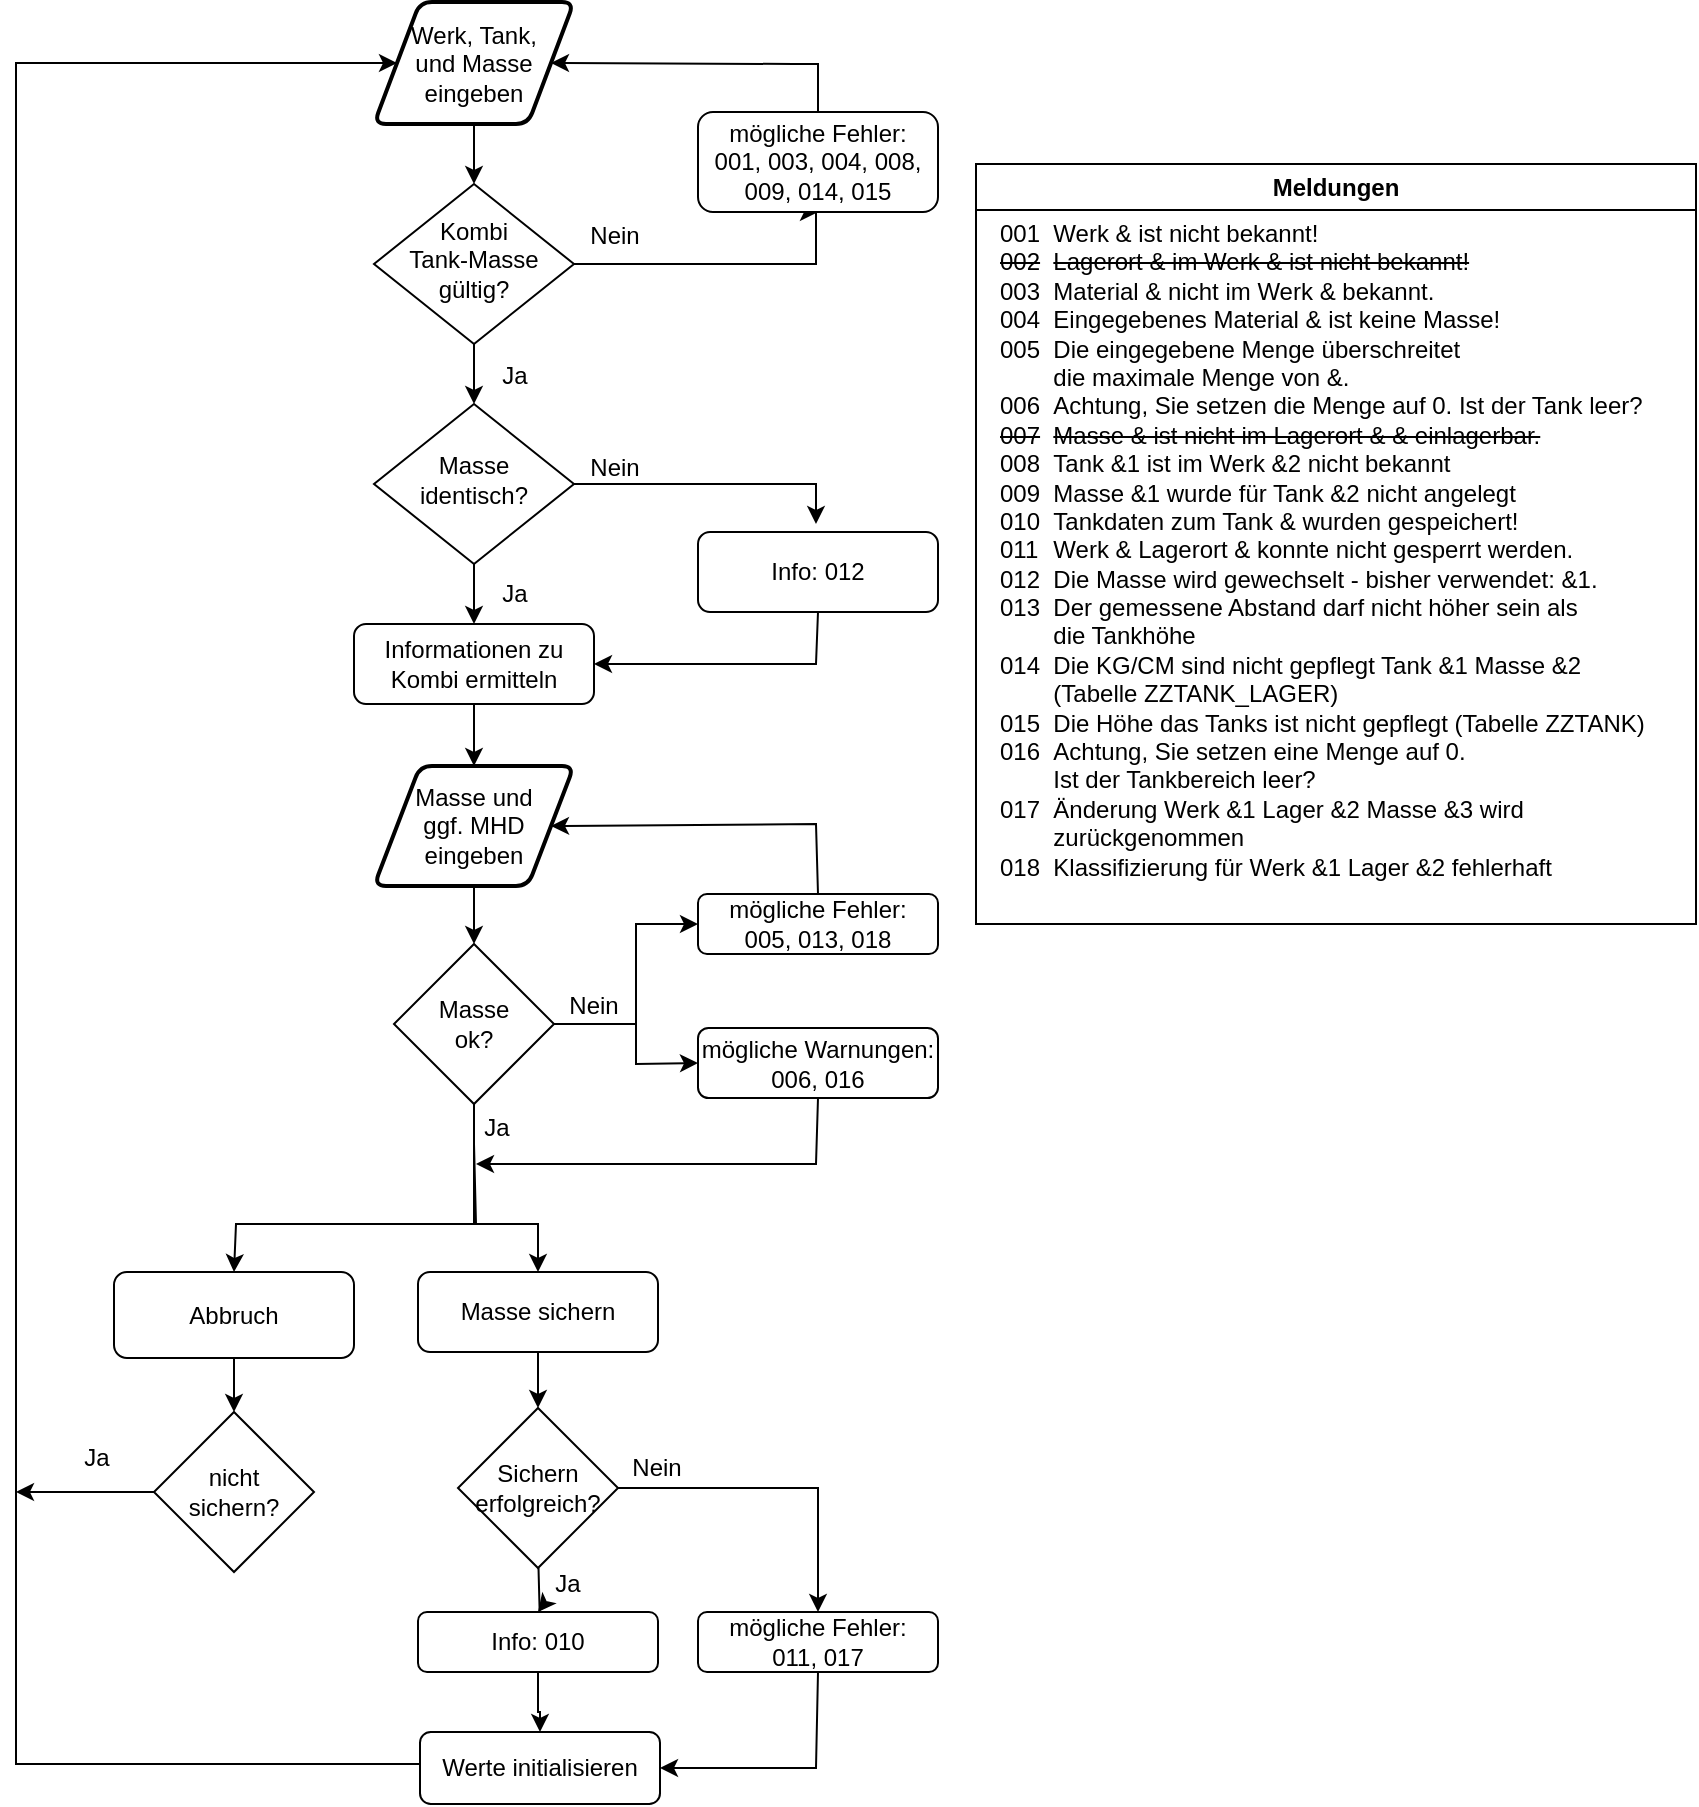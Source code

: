 <mxfile version="22.0.5" type="github">
  <diagram id="C5RBs43oDa-KdzZeNtuy" name="Page-1">
    <mxGraphModel dx="1631" dy="924" grid="1" gridSize="10" guides="1" tooltips="1" connect="1" arrows="1" fold="1" page="1" pageScale="1" pageWidth="827" pageHeight="1169" math="0" shadow="0">
      <root>
        <mxCell id="WIyWlLk6GJQsqaUBKTNV-0" />
        <mxCell id="WIyWlLk6GJQsqaUBKTNV-1" parent="WIyWlLk6GJQsqaUBKTNV-0" />
        <mxCell id="ZK4Ci3uUdGM84x8w6fzd-32" value="" style="edgeStyle=orthogonalEdgeStyle;rounded=0;orthogonalLoop=1;jettySize=auto;html=1;" edge="1" parent="WIyWlLk6GJQsqaUBKTNV-1" source="WIyWlLk6GJQsqaUBKTNV-6" target="WIyWlLk6GJQsqaUBKTNV-10">
          <mxGeometry relative="1" as="geometry" />
        </mxCell>
        <mxCell id="ZK4Ci3uUdGM84x8w6fzd-34" value="" style="edgeStyle=orthogonalEdgeStyle;rounded=0;orthogonalLoop=1;jettySize=auto;html=1;exitX=1;exitY=0.5;exitDx=0;exitDy=0;entryX=0.5;entryY=1;entryDx=0;entryDy=0;" edge="1" parent="WIyWlLk6GJQsqaUBKTNV-1" source="WIyWlLk6GJQsqaUBKTNV-6" target="WIyWlLk6GJQsqaUBKTNV-7">
          <mxGeometry relative="1" as="geometry">
            <Array as="points">
              <mxPoint x="440" y="220" />
              <mxPoint x="440" y="194" />
            </Array>
          </mxGeometry>
        </mxCell>
        <mxCell id="WIyWlLk6GJQsqaUBKTNV-6" value="Kombi&lt;br&gt;Tank-Masse&lt;br&gt;gültig?" style="rhombus;whiteSpace=wrap;html=1;shadow=0;fontFamily=Helvetica;fontSize=12;align=center;strokeWidth=1;spacing=6;spacingTop=-4;" parent="WIyWlLk6GJQsqaUBKTNV-1" vertex="1">
          <mxGeometry x="219" y="180" width="100" height="80" as="geometry" />
        </mxCell>
        <mxCell id="ZK4Ci3uUdGM84x8w6fzd-24" style="edgeStyle=orthogonalEdgeStyle;rounded=0;orthogonalLoop=1;jettySize=auto;html=1;exitX=0.5;exitY=0;exitDx=0;exitDy=0;entryX=1;entryY=0.5;entryDx=0;entryDy=0;" edge="1" parent="WIyWlLk6GJQsqaUBKTNV-1" source="WIyWlLk6GJQsqaUBKTNV-7" target="ZK4Ci3uUdGM84x8w6fzd-10">
          <mxGeometry relative="1" as="geometry">
            <Array as="points">
              <mxPoint x="429" y="120" />
              <mxPoint x="308" y="120" />
            </Array>
          </mxGeometry>
        </mxCell>
        <mxCell id="WIyWlLk6GJQsqaUBKTNV-7" value="mögliche Fehler:&lt;br&gt;001, 003, 004, 008, 009, 014, 015" style="rounded=1;whiteSpace=wrap;html=1;fontSize=12;glass=0;strokeWidth=1;shadow=0;" parent="WIyWlLk6GJQsqaUBKTNV-1" vertex="1">
          <mxGeometry x="381" y="144" width="120" height="50" as="geometry" />
        </mxCell>
        <mxCell id="ZK4Ci3uUdGM84x8w6fzd-36" value="" style="edgeStyle=orthogonalEdgeStyle;rounded=0;orthogonalLoop=1;jettySize=auto;html=1;" edge="1" parent="WIyWlLk6GJQsqaUBKTNV-1" source="WIyWlLk6GJQsqaUBKTNV-10">
          <mxGeometry relative="1" as="geometry">
            <mxPoint x="440" y="350" as="targetPoint" />
            <Array as="points">
              <mxPoint x="440" y="330" />
            </Array>
          </mxGeometry>
        </mxCell>
        <mxCell id="ZK4Ci3uUdGM84x8w6fzd-38" value="" style="edgeStyle=orthogonalEdgeStyle;rounded=0;orthogonalLoop=1;jettySize=auto;html=1;" edge="1" parent="WIyWlLk6GJQsqaUBKTNV-1" source="WIyWlLk6GJQsqaUBKTNV-10" target="WIyWlLk6GJQsqaUBKTNV-11">
          <mxGeometry relative="1" as="geometry" />
        </mxCell>
        <mxCell id="WIyWlLk6GJQsqaUBKTNV-10" value="Masse identisch?" style="rhombus;whiteSpace=wrap;html=1;shadow=0;fontFamily=Helvetica;fontSize=12;align=center;strokeWidth=1;spacing=6;spacingTop=-4;" parent="WIyWlLk6GJQsqaUBKTNV-1" vertex="1">
          <mxGeometry x="219" y="290" width="100" height="80" as="geometry" />
        </mxCell>
        <mxCell id="WIyWlLk6GJQsqaUBKTNV-11" value="Informationen zu Kombi ermitteln" style="rounded=1;whiteSpace=wrap;html=1;fontSize=12;glass=0;strokeWidth=1;shadow=0;" parent="WIyWlLk6GJQsqaUBKTNV-1" vertex="1">
          <mxGeometry x="209" y="400" width="120" height="40" as="geometry" />
        </mxCell>
        <mxCell id="WIyWlLk6GJQsqaUBKTNV-12" value="Info:&amp;nbsp;012" style="rounded=1;whiteSpace=wrap;html=1;fontSize=12;glass=0;strokeWidth=1;shadow=0;" parent="WIyWlLk6GJQsqaUBKTNV-1" vertex="1">
          <mxGeometry x="381" y="354" width="120" height="40" as="geometry" />
        </mxCell>
        <mxCell id="ZK4Ci3uUdGM84x8w6fzd-0" value="Meldungen" style="swimlane;whiteSpace=wrap;html=1;" vertex="1" parent="WIyWlLk6GJQsqaUBKTNV-1">
          <mxGeometry x="520" y="170" width="360" height="380" as="geometry" />
        </mxCell>
        <mxCell id="ZK4Ci3uUdGM84x8w6fzd-1" value="&lt;div style=&quot;&quot;&gt;&lt;div&gt;001&lt;span style=&quot;white-space: pre;&quot;&gt;&#x9;&lt;/span&gt;Werk &amp;amp; ist nicht bekannt!&lt;/div&gt;&lt;div&gt;&lt;strike&gt;002&lt;span style=&quot;white-space: pre;&quot;&gt;&#x9;&lt;/span&gt;Lagerort &amp;amp; im Werk &amp;amp; ist nicht bekannt!&lt;/strike&gt;&lt;/div&gt;&lt;div&gt;&lt;span style=&quot;background-color: initial;&quot;&gt;003&lt;/span&gt;&lt;span style=&quot;background-color: initial; white-space-collapse: preserve;&quot;&gt;&#x9;&lt;/span&gt;&lt;span style=&quot;background-color: initial;&quot;&gt;Material &amp;amp; nicht im Werk &amp;amp; bekannt.&lt;/span&gt;&lt;/div&gt;&lt;/div&gt;&lt;div style=&quot;&quot;&gt;&lt;div&gt;004&lt;span style=&quot;white-space: pre;&quot;&gt;&#x9;&lt;/span&gt;Eingegebenes Material &amp;amp; ist keine Masse!&lt;/div&gt;&lt;div&gt;005&lt;span style=&quot;white-space: pre;&quot;&gt;&#x9;&lt;/span&gt;Die eingegebene Menge überschreitet&amp;nbsp;&lt;/div&gt;&lt;div&gt;&lt;span style=&quot;white-space: pre;&quot;&gt;&#x9;&lt;/span&gt;die maximale Menge von &amp;amp;.&lt;/div&gt;&lt;div&gt;006&lt;span style=&quot;white-space: pre;&quot;&gt;&#x9;&lt;/span&gt;Achtung, Sie setzen die Menge auf 0. Ist der Tank leer?&lt;/div&gt;&lt;div&gt;&lt;strike&gt;007&lt;span style=&quot;white-space: pre;&quot;&gt;&#x9;&lt;/span&gt;Masse &amp;amp; ist nicht im Lagerort &amp;amp; &amp;amp; einlagerbar.&lt;/strike&gt;&lt;/div&gt;&lt;div&gt;008&lt;span style=&quot;white-space: pre;&quot;&gt;&#x9;&lt;/span&gt;Tank &amp;amp;1 ist im Werk &amp;amp;2 nicht bekannt&lt;/div&gt;&lt;div&gt;009&lt;span style=&quot;white-space: pre;&quot;&gt;&#x9;&lt;/span&gt;Masse &amp;amp;1 wurde für Tank &amp;amp;2 nicht angelegt&lt;/div&gt;&lt;div&gt;010&lt;span style=&quot;white-space: pre;&quot;&gt;&#x9;&lt;/span&gt;Tankdaten zum Tank &amp;amp; wurden gespeichert!&lt;/div&gt;&lt;div&gt;011&lt;span style=&quot;white-space: pre;&quot;&gt;&#x9;&lt;/span&gt;Werk &amp;amp; Lagerort &amp;amp; konnte nicht gesperrt werden.&lt;/div&gt;&lt;div&gt;012&lt;span style=&quot;white-space: pre;&quot;&gt;&#x9;&lt;/span&gt;Die Masse wird gewechselt - bisher verwendet: &amp;amp;1.&lt;/div&gt;&lt;div&gt;013&lt;span style=&quot;white-space: pre;&quot;&gt;&#x9;&lt;/span&gt;Der gemessene Abstand darf nicht höher sein als&amp;nbsp;&lt;/div&gt;&lt;div&gt;&lt;span style=&quot;white-space: pre;&quot;&gt;&#x9;&lt;/span&gt;die Tankhöhe&lt;/div&gt;&lt;div&gt;014&lt;span style=&quot;white-space: pre;&quot;&gt;&#x9;&lt;/span&gt;Die KG/CM sind nicht gepflegt Tank &amp;amp;1 Masse &amp;amp;2&amp;nbsp;&lt;/div&gt;&lt;div&gt;&lt;span style=&quot;white-space: pre;&quot;&gt;&#x9;&lt;/span&gt;(Tabelle ZZTANK_LAGER)&lt;/div&gt;&lt;div&gt;015&lt;span style=&quot;white-space: pre;&quot;&gt;&#x9;&lt;/span&gt;Die Höhe das Tanks ist nicht gepflegt (Tabelle ZZTANK)&lt;/div&gt;&lt;div&gt;016&lt;span style=&quot;white-space: pre;&quot;&gt;&#x9;&lt;/span&gt;Achtung, Sie setzen eine Menge auf 0.&amp;nbsp;&lt;/div&gt;&lt;div&gt;&lt;span style=&quot;white-space: pre;&quot;&gt;&#x9;&lt;/span&gt;Ist der Tankbereich leer?&lt;/div&gt;&lt;div&gt;017&lt;span style=&quot;white-space: pre;&quot;&gt;&#x9;&lt;/span&gt;Änderung Werk &amp;amp;1 Lager &amp;amp;2 Masse &amp;amp;3 wird&amp;nbsp;&lt;/div&gt;&lt;div&gt;&lt;span style=&quot;white-space: pre;&quot;&gt;&#x9;&lt;/span&gt;zurückgenommen&lt;/div&gt;&lt;div&gt;018&lt;span style=&quot;white-space: pre;&quot;&gt;&#x9;&lt;/span&gt;Klassifizierung für Werk &amp;amp;1 Lager &amp;amp;2 fehlerhaft&lt;/div&gt;&lt;/div&gt;" style="text;html=1;align=left;verticalAlign=middle;resizable=0;points=[];autosize=1;strokeColor=none;fillColor=none;" vertex="1" parent="ZK4Ci3uUdGM84x8w6fzd-0">
          <mxGeometry x="10" y="23" width="350" height="340" as="geometry" />
        </mxCell>
        <mxCell id="ZK4Ci3uUdGM84x8w6fzd-4" value="" style="endArrow=classic;html=1;rounded=0;exitX=0.5;exitY=1;exitDx=0;exitDy=0;entryX=1;entryY=0.5;entryDx=0;entryDy=0;" edge="1" parent="WIyWlLk6GJQsqaUBKTNV-1" source="WIyWlLk6GJQsqaUBKTNV-12" target="WIyWlLk6GJQsqaUBKTNV-11">
          <mxGeometry width="50" height="50" relative="1" as="geometry">
            <mxPoint x="559" y="350" as="sourcePoint" />
            <mxPoint x="609" y="300" as="targetPoint" />
            <Array as="points">
              <mxPoint x="440" y="420" />
            </Array>
          </mxGeometry>
        </mxCell>
        <mxCell id="ZK4Ci3uUdGM84x8w6fzd-27" value="" style="edgeStyle=orthogonalEdgeStyle;rounded=0;orthogonalLoop=1;jettySize=auto;html=1;" edge="1" parent="WIyWlLk6GJQsqaUBKTNV-1" source="ZK4Ci3uUdGM84x8w6fzd-10" target="WIyWlLk6GJQsqaUBKTNV-6">
          <mxGeometry relative="1" as="geometry" />
        </mxCell>
        <mxCell id="ZK4Ci3uUdGM84x8w6fzd-10" value="Werk, Tank,&lt;br&gt;und Masse&lt;br style=&quot;border-color: var(--border-color);&quot;&gt;eingeben" style="shape=parallelogram;html=1;strokeWidth=2;perimeter=parallelogramPerimeter;whiteSpace=wrap;rounded=1;arcSize=12;size=0.23;" vertex="1" parent="WIyWlLk6GJQsqaUBKTNV-1">
          <mxGeometry x="219" y="89" width="100" height="61" as="geometry" />
        </mxCell>
        <mxCell id="ZK4Ci3uUdGM84x8w6fzd-12" value="Masse und &lt;br&gt;ggf. MHD eingeben" style="shape=parallelogram;html=1;strokeWidth=2;perimeter=parallelogramPerimeter;whiteSpace=wrap;rounded=1;arcSize=12;size=0.23;" vertex="1" parent="WIyWlLk6GJQsqaUBKTNV-1">
          <mxGeometry x="219" y="471" width="100" height="60" as="geometry" />
        </mxCell>
        <mxCell id="ZK4Ci3uUdGM84x8w6fzd-14" value="" style="endArrow=classic;html=1;rounded=0;exitX=0.5;exitY=1;exitDx=0;exitDy=0;" edge="1" parent="WIyWlLk6GJQsqaUBKTNV-1" source="WIyWlLk6GJQsqaUBKTNV-11" target="ZK4Ci3uUdGM84x8w6fzd-12">
          <mxGeometry width="50" height="50" relative="1" as="geometry">
            <mxPoint x="559" y="329" as="sourcePoint" />
            <mxPoint x="609" y="279" as="targetPoint" />
          </mxGeometry>
        </mxCell>
        <mxCell id="ZK4Ci3uUdGM84x8w6fzd-43" value="" style="edgeStyle=orthogonalEdgeStyle;rounded=0;orthogonalLoop=1;jettySize=auto;html=1;exitX=0.5;exitY=1;exitDx=0;exitDy=0;" edge="1" parent="WIyWlLk6GJQsqaUBKTNV-1" source="ZK4Ci3uUdGM84x8w6fzd-15" target="ZK4Ci3uUdGM84x8w6fzd-42">
          <mxGeometry relative="1" as="geometry">
            <mxPoint x="269" y="621" as="sourcePoint" />
            <Array as="points">
              <mxPoint x="269" y="700" />
              <mxPoint x="301" y="700" />
            </Array>
          </mxGeometry>
        </mxCell>
        <mxCell id="ZK4Ci3uUdGM84x8w6fzd-15" value="Masse &lt;br&gt;ok?" style="rhombus;whiteSpace=wrap;html=1;" vertex="1" parent="WIyWlLk6GJQsqaUBKTNV-1">
          <mxGeometry x="229" y="560" width="80" height="80" as="geometry" />
        </mxCell>
        <mxCell id="ZK4Ci3uUdGM84x8w6fzd-16" value="" style="endArrow=classic;html=1;rounded=0;exitX=0.5;exitY=1;exitDx=0;exitDy=0;entryX=0.5;entryY=0;entryDx=0;entryDy=0;" edge="1" parent="WIyWlLk6GJQsqaUBKTNV-1" source="ZK4Ci3uUdGM84x8w6fzd-12" target="ZK4Ci3uUdGM84x8w6fzd-15">
          <mxGeometry width="50" height="50" relative="1" as="geometry">
            <mxPoint x="559" y="461" as="sourcePoint" />
            <mxPoint x="609" y="411" as="targetPoint" />
          </mxGeometry>
        </mxCell>
        <mxCell id="ZK4Ci3uUdGM84x8w6fzd-18" value="mögliche Fehler:&lt;br&gt;005, 013, 018" style="rounded=1;whiteSpace=wrap;html=1;" vertex="1" parent="WIyWlLk6GJQsqaUBKTNV-1">
          <mxGeometry x="381" y="535" width="120" height="30" as="geometry" />
        </mxCell>
        <mxCell id="ZK4Ci3uUdGM84x8w6fzd-19" value="" style="endArrow=classic;html=1;rounded=0;exitX=0.5;exitY=0;exitDx=0;exitDy=0;entryX=1;entryY=0.5;entryDx=0;entryDy=0;" edge="1" parent="WIyWlLk6GJQsqaUBKTNV-1" source="ZK4Ci3uUdGM84x8w6fzd-18" target="ZK4Ci3uUdGM84x8w6fzd-12">
          <mxGeometry width="50" height="50" relative="1" as="geometry">
            <mxPoint x="559" y="461" as="sourcePoint" />
            <mxPoint x="609" y="411" as="targetPoint" />
            <Array as="points">
              <mxPoint x="440" y="500" />
            </Array>
          </mxGeometry>
        </mxCell>
        <mxCell id="ZK4Ci3uUdGM84x8w6fzd-21" value="Nein" style="text;html=1;strokeColor=none;fillColor=none;align=center;verticalAlign=middle;whiteSpace=wrap;rounded=0;" vertex="1" parent="WIyWlLk6GJQsqaUBKTNV-1">
          <mxGeometry x="299" y="576" width="60" height="30" as="geometry" />
        </mxCell>
        <mxCell id="ZK4Ci3uUdGM84x8w6fzd-22" value="mögliche Warnungen: &lt;br&gt;006, 016" style="rounded=1;whiteSpace=wrap;html=1;" vertex="1" parent="WIyWlLk6GJQsqaUBKTNV-1">
          <mxGeometry x="381" y="602" width="120" height="35" as="geometry" />
        </mxCell>
        <mxCell id="ZK4Ci3uUdGM84x8w6fzd-33" value="Ja" style="text;html=1;align=center;verticalAlign=middle;resizable=0;points=[];autosize=1;strokeColor=none;fillColor=none;" vertex="1" parent="WIyWlLk6GJQsqaUBKTNV-1">
          <mxGeometry x="269" y="261" width="40" height="30" as="geometry" />
        </mxCell>
        <mxCell id="ZK4Ci3uUdGM84x8w6fzd-35" value="Nein" style="text;html=1;align=center;verticalAlign=middle;resizable=0;points=[];autosize=1;strokeColor=none;fillColor=none;" vertex="1" parent="WIyWlLk6GJQsqaUBKTNV-1">
          <mxGeometry x="314" y="191" width="50" height="30" as="geometry" />
        </mxCell>
        <mxCell id="ZK4Ci3uUdGM84x8w6fzd-37" value="Nein" style="text;html=1;align=center;verticalAlign=middle;resizable=0;points=[];autosize=1;strokeColor=none;fillColor=none;" vertex="1" parent="WIyWlLk6GJQsqaUBKTNV-1">
          <mxGeometry x="314" y="307" width="50" height="30" as="geometry" />
        </mxCell>
        <mxCell id="ZK4Ci3uUdGM84x8w6fzd-39" value="Ja" style="text;html=1;align=center;verticalAlign=middle;resizable=0;points=[];autosize=1;strokeColor=none;fillColor=none;" vertex="1" parent="WIyWlLk6GJQsqaUBKTNV-1">
          <mxGeometry x="269" y="370" width="40" height="30" as="geometry" />
        </mxCell>
        <mxCell id="ZK4Ci3uUdGM84x8w6fzd-46" value="" style="edgeStyle=orthogonalEdgeStyle;rounded=0;orthogonalLoop=1;jettySize=auto;html=1;" edge="1" parent="WIyWlLk6GJQsqaUBKTNV-1" source="ZK4Ci3uUdGM84x8w6fzd-42" target="ZK4Ci3uUdGM84x8w6fzd-45">
          <mxGeometry relative="1" as="geometry" />
        </mxCell>
        <mxCell id="ZK4Ci3uUdGM84x8w6fzd-42" value="Masse sichern" style="rounded=1;whiteSpace=wrap;html=1;" vertex="1" parent="WIyWlLk6GJQsqaUBKTNV-1">
          <mxGeometry x="241" y="724" width="120" height="40" as="geometry" />
        </mxCell>
        <mxCell id="ZK4Ci3uUdGM84x8w6fzd-48" value="" style="edgeStyle=orthogonalEdgeStyle;rounded=0;orthogonalLoop=1;jettySize=auto;html=1;" edge="1" parent="WIyWlLk6GJQsqaUBKTNV-1" target="ZK4Ci3uUdGM84x8w6fzd-66">
          <mxGeometry relative="1" as="geometry">
            <mxPoint x="301.25" y="872" as="sourcePoint" />
            <mxPoint x="300.25" y="934" as="targetPoint" />
          </mxGeometry>
        </mxCell>
        <mxCell id="ZK4Ci3uUdGM84x8w6fzd-69" value="" style="edgeStyle=orthogonalEdgeStyle;rounded=0;orthogonalLoop=1;jettySize=auto;html=1;entryX=0.5;entryY=0;entryDx=0;entryDy=0;" edge="1" parent="WIyWlLk6GJQsqaUBKTNV-1" source="ZK4Ci3uUdGM84x8w6fzd-45" target="ZK4Ci3uUdGM84x8w6fzd-68">
          <mxGeometry relative="1" as="geometry" />
        </mxCell>
        <mxCell id="ZK4Ci3uUdGM84x8w6fzd-45" value="Sichern erfolgreich?" style="rhombus;whiteSpace=wrap;html=1;" vertex="1" parent="WIyWlLk6GJQsqaUBKTNV-1">
          <mxGeometry x="261" y="792" width="80" height="80" as="geometry" />
        </mxCell>
        <mxCell id="ZK4Ci3uUdGM84x8w6fzd-52" style="edgeStyle=orthogonalEdgeStyle;rounded=0;orthogonalLoop=1;jettySize=auto;html=1;entryX=0;entryY=0.5;entryDx=0;entryDy=0;exitX=0;exitY=0.5;exitDx=0;exitDy=0;" edge="1" parent="WIyWlLk6GJQsqaUBKTNV-1" source="ZK4Ci3uUdGM84x8w6fzd-47" target="ZK4Ci3uUdGM84x8w6fzd-10">
          <mxGeometry relative="1" as="geometry">
            <mxPoint x="209" y="130" as="targetPoint" />
            <mxPoint x="139" y="1090" as="sourcePoint" />
            <Array as="points">
              <mxPoint x="242" y="970" />
              <mxPoint x="40" y="970" />
              <mxPoint x="40" y="120" />
            </Array>
          </mxGeometry>
        </mxCell>
        <mxCell id="ZK4Ci3uUdGM84x8w6fzd-47" value="Werte initialisieren" style="rounded=1;whiteSpace=wrap;html=1;" vertex="1" parent="WIyWlLk6GJQsqaUBKTNV-1">
          <mxGeometry x="242" y="954" width="120" height="36" as="geometry" />
        </mxCell>
        <mxCell id="ZK4Ci3uUdGM84x8w6fzd-50" value="" style="endArrow=classic;html=1;rounded=0;exitX=1;exitY=0.5;exitDx=0;exitDy=0;entryX=0;entryY=0.5;entryDx=0;entryDy=0;" edge="1" parent="WIyWlLk6GJQsqaUBKTNV-1" source="ZK4Ci3uUdGM84x8w6fzd-15" target="ZK4Ci3uUdGM84x8w6fzd-18">
          <mxGeometry width="50" height="50" relative="1" as="geometry">
            <mxPoint x="479" y="710" as="sourcePoint" />
            <mxPoint x="529" y="660" as="targetPoint" />
            <Array as="points">
              <mxPoint x="350" y="600" />
              <mxPoint x="350" y="550" />
            </Array>
          </mxGeometry>
        </mxCell>
        <mxCell id="ZK4Ci3uUdGM84x8w6fzd-51" value="" style="endArrow=classic;html=1;rounded=0;exitX=1;exitY=0.5;exitDx=0;exitDy=0;entryX=0;entryY=0.5;entryDx=0;entryDy=0;" edge="1" parent="WIyWlLk6GJQsqaUBKTNV-1" source="ZK4Ci3uUdGM84x8w6fzd-15" target="ZK4Ci3uUdGM84x8w6fzd-22">
          <mxGeometry width="50" height="50" relative="1" as="geometry">
            <mxPoint x="479" y="820" as="sourcePoint" />
            <mxPoint x="529" y="770" as="targetPoint" />
            <Array as="points">
              <mxPoint x="350" y="600" />
              <mxPoint x="350" y="620" />
            </Array>
          </mxGeometry>
        </mxCell>
        <mxCell id="ZK4Ci3uUdGM84x8w6fzd-53" value="Ja" style="text;html=1;strokeColor=none;fillColor=none;align=center;verticalAlign=middle;whiteSpace=wrap;rounded=0;" vertex="1" parent="WIyWlLk6GJQsqaUBKTNV-1">
          <mxGeometry x="291" y="865" width="50" height="30" as="geometry" />
        </mxCell>
        <mxCell id="ZK4Ci3uUdGM84x8w6fzd-61" value="" style="edgeStyle=orthogonalEdgeStyle;rounded=0;orthogonalLoop=1;jettySize=auto;html=1;" edge="1" parent="WIyWlLk6GJQsqaUBKTNV-1" source="ZK4Ci3uUdGM84x8w6fzd-54" target="ZK4Ci3uUdGM84x8w6fzd-59">
          <mxGeometry relative="1" as="geometry" />
        </mxCell>
        <mxCell id="ZK4Ci3uUdGM84x8w6fzd-54" value="Abbruch" style="rounded=1;whiteSpace=wrap;html=1;" vertex="1" parent="WIyWlLk6GJQsqaUBKTNV-1">
          <mxGeometry x="89" y="724" width="120" height="43" as="geometry" />
        </mxCell>
        <mxCell id="ZK4Ci3uUdGM84x8w6fzd-55" value="Ja" style="text;html=1;align=center;verticalAlign=middle;resizable=0;points=[];autosize=1;strokeColor=none;fillColor=none;" vertex="1" parent="WIyWlLk6GJQsqaUBKTNV-1">
          <mxGeometry x="260" y="637" width="40" height="30" as="geometry" />
        </mxCell>
        <mxCell id="ZK4Ci3uUdGM84x8w6fzd-56" value="" style="endArrow=classic;html=1;rounded=0;entryX=0.5;entryY=0;entryDx=0;entryDy=0;exitX=0.5;exitY=1;exitDx=0;exitDy=0;" edge="1" parent="WIyWlLk6GJQsqaUBKTNV-1" source="ZK4Ci3uUdGM84x8w6fzd-15" target="ZK4Ci3uUdGM84x8w6fzd-54">
          <mxGeometry width="50" height="50" relative="1" as="geometry">
            <mxPoint x="180" y="660" as="sourcePoint" />
            <mxPoint x="380" y="650" as="targetPoint" />
            <Array as="points">
              <mxPoint x="269" y="660" />
              <mxPoint x="270" y="700" />
              <mxPoint x="150" y="700" />
            </Array>
          </mxGeometry>
        </mxCell>
        <mxCell id="ZK4Ci3uUdGM84x8w6fzd-59" value="nicht &lt;br&gt;sichern?" style="rhombus;whiteSpace=wrap;html=1;" vertex="1" parent="WIyWlLk6GJQsqaUBKTNV-1">
          <mxGeometry x="109" y="794" width="80" height="80" as="geometry" />
        </mxCell>
        <mxCell id="ZK4Ci3uUdGM84x8w6fzd-62" value="" style="endArrow=classic;html=1;rounded=0;exitX=0;exitY=0.5;exitDx=0;exitDy=0;" edge="1" parent="WIyWlLk6GJQsqaUBKTNV-1" source="ZK4Ci3uUdGM84x8w6fzd-59">
          <mxGeometry width="50" height="50" relative="1" as="geometry">
            <mxPoint x="330" y="754" as="sourcePoint" />
            <mxPoint x="40" y="834" as="targetPoint" />
          </mxGeometry>
        </mxCell>
        <mxCell id="ZK4Ci3uUdGM84x8w6fzd-63" value="Ja" style="text;html=1;align=center;verticalAlign=middle;resizable=0;points=[];autosize=1;strokeColor=none;fillColor=none;" vertex="1" parent="WIyWlLk6GJQsqaUBKTNV-1">
          <mxGeometry x="60" y="802" width="40" height="30" as="geometry" />
        </mxCell>
        <mxCell id="ZK4Ci3uUdGM84x8w6fzd-67" value="" style="edgeStyle=orthogonalEdgeStyle;rounded=0;orthogonalLoop=1;jettySize=auto;html=1;" edge="1" parent="WIyWlLk6GJQsqaUBKTNV-1" source="ZK4Ci3uUdGM84x8w6fzd-66" target="ZK4Ci3uUdGM84x8w6fzd-47">
          <mxGeometry relative="1" as="geometry" />
        </mxCell>
        <mxCell id="ZK4Ci3uUdGM84x8w6fzd-66" value="Info: 010" style="rounded=1;whiteSpace=wrap;html=1;" vertex="1" parent="WIyWlLk6GJQsqaUBKTNV-1">
          <mxGeometry x="241" y="894" width="120" height="30" as="geometry" />
        </mxCell>
        <mxCell id="ZK4Ci3uUdGM84x8w6fzd-68" value="mögliche Fehler:&lt;br&gt;011, 017" style="rounded=1;whiteSpace=wrap;html=1;" vertex="1" parent="WIyWlLk6GJQsqaUBKTNV-1">
          <mxGeometry x="381" y="894" width="120" height="30" as="geometry" />
        </mxCell>
        <mxCell id="ZK4Ci3uUdGM84x8w6fzd-70" value="" style="endArrow=classic;html=1;rounded=0;exitX=0.5;exitY=1;exitDx=0;exitDy=0;entryX=1;entryY=0.5;entryDx=0;entryDy=0;" edge="1" parent="WIyWlLk6GJQsqaUBKTNV-1" source="ZK4Ci3uUdGM84x8w6fzd-68" target="ZK4Ci3uUdGM84x8w6fzd-47">
          <mxGeometry width="50" height="50" relative="1" as="geometry">
            <mxPoint x="280" y="834" as="sourcePoint" />
            <mxPoint x="330" y="784" as="targetPoint" />
            <Array as="points">
              <mxPoint x="440" y="972" />
            </Array>
          </mxGeometry>
        </mxCell>
        <mxCell id="ZK4Ci3uUdGM84x8w6fzd-71" value="Nein" style="text;html=1;align=center;verticalAlign=middle;resizable=0;points=[];autosize=1;strokeColor=none;fillColor=none;" vertex="1" parent="WIyWlLk6GJQsqaUBKTNV-1">
          <mxGeometry x="335" y="807" width="50" height="30" as="geometry" />
        </mxCell>
        <mxCell id="ZK4Ci3uUdGM84x8w6fzd-72" value="" style="endArrow=classic;html=1;rounded=0;exitX=0.5;exitY=1;exitDx=0;exitDy=0;" edge="1" parent="WIyWlLk6GJQsqaUBKTNV-1" source="ZK4Ci3uUdGM84x8w6fzd-22">
          <mxGeometry width="50" height="50" relative="1" as="geometry">
            <mxPoint x="360" y="700" as="sourcePoint" />
            <mxPoint x="270" y="670" as="targetPoint" />
            <Array as="points">
              <mxPoint x="440" y="670" />
            </Array>
          </mxGeometry>
        </mxCell>
      </root>
    </mxGraphModel>
  </diagram>
</mxfile>

